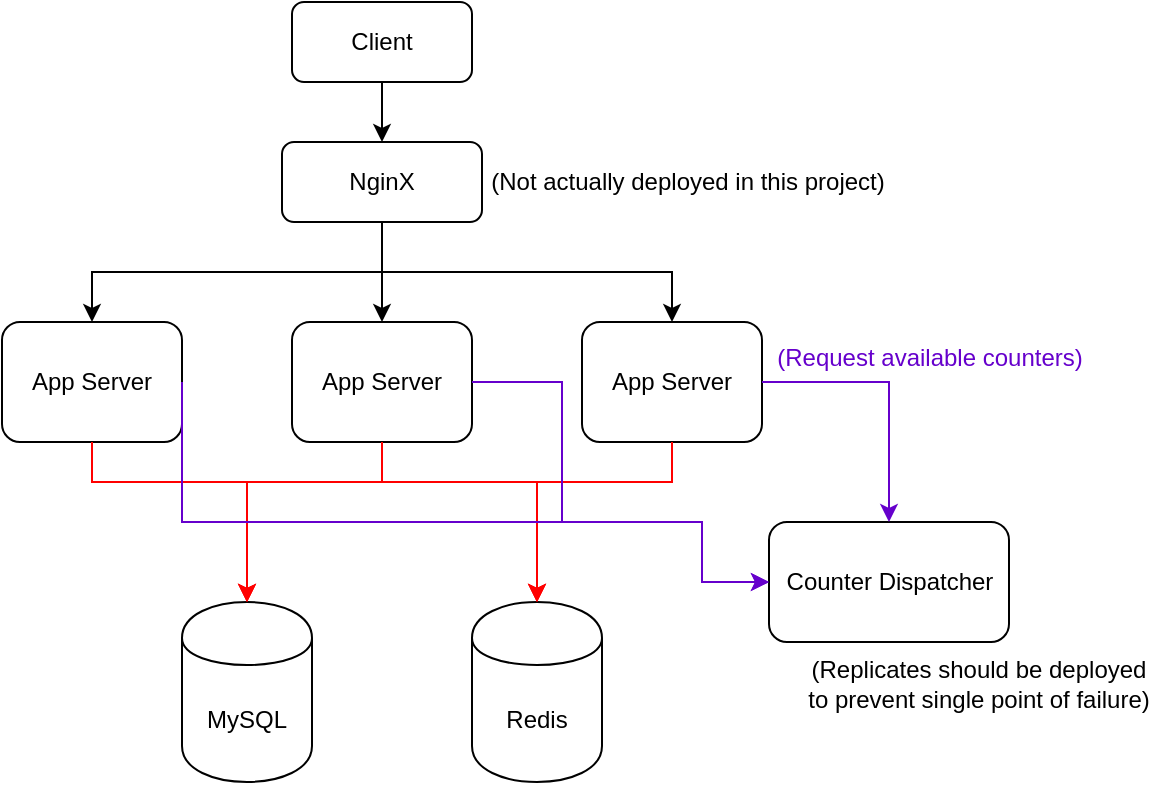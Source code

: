 <mxfile version="10.9.6" type="device"><diagram id="qW-jgwO2vOY8zFrPVXls" name="Page-1"><mxGraphModel dx="651" dy="570" grid="1" gridSize="10" guides="1" tooltips="1" connect="1" arrows="1" fold="1" page="1" pageScale="1" pageWidth="1169" pageHeight="827" math="0" shadow="0"><root><mxCell id="0"/><mxCell id="1" parent="0"/><mxCell id="2vPwN-ntIqgxoscLP_Oo-27" value="" style="group" vertex="1" connectable="0" parent="1"><mxGeometry x="140" y="130" width="577" height="390" as="geometry"/></mxCell><mxCell id="2vPwN-ntIqgxoscLP_Oo-1" value="Client" style="rounded=1;whiteSpace=wrap;html=1;" vertex="1" parent="2vPwN-ntIqgxoscLP_Oo-27"><mxGeometry x="145" width="90" height="40" as="geometry"/></mxCell><mxCell id="2vPwN-ntIqgxoscLP_Oo-2" value="NginX" style="rounded=1;whiteSpace=wrap;html=1;" vertex="1" parent="2vPwN-ntIqgxoscLP_Oo-27"><mxGeometry x="140" y="70" width="100" height="40" as="geometry"/></mxCell><mxCell id="2vPwN-ntIqgxoscLP_Oo-3" value="" style="edgeStyle=orthogonalEdgeStyle;rounded=0;orthogonalLoop=1;jettySize=auto;html=1;" edge="1" parent="2vPwN-ntIqgxoscLP_Oo-27" source="2vPwN-ntIqgxoscLP_Oo-1" target="2vPwN-ntIqgxoscLP_Oo-2"><mxGeometry relative="1" as="geometry"/></mxCell><mxCell id="2vPwN-ntIqgxoscLP_Oo-4" value="App Server" style="rounded=1;whiteSpace=wrap;html=1;" vertex="1" parent="2vPwN-ntIqgxoscLP_Oo-27"><mxGeometry y="160" width="90" height="60" as="geometry"/></mxCell><mxCell id="2vPwN-ntIqgxoscLP_Oo-7" style="edgeStyle=orthogonalEdgeStyle;rounded=0;orthogonalLoop=1;jettySize=auto;html=1;exitX=0.5;exitY=1;exitDx=0;exitDy=0;entryX=0.5;entryY=0;entryDx=0;entryDy=0;" edge="1" parent="2vPwN-ntIqgxoscLP_Oo-27" source="2vPwN-ntIqgxoscLP_Oo-2" target="2vPwN-ntIqgxoscLP_Oo-4"><mxGeometry relative="1" as="geometry"/></mxCell><mxCell id="2vPwN-ntIqgxoscLP_Oo-5" value="App Server" style="rounded=1;whiteSpace=wrap;html=1;" vertex="1" parent="2vPwN-ntIqgxoscLP_Oo-27"><mxGeometry x="145" y="160" width="90" height="60" as="geometry"/></mxCell><mxCell id="2vPwN-ntIqgxoscLP_Oo-9" style="edgeStyle=orthogonalEdgeStyle;rounded=0;orthogonalLoop=1;jettySize=auto;html=1;exitX=0.5;exitY=1;exitDx=0;exitDy=0;entryX=0.5;entryY=0;entryDx=0;entryDy=0;" edge="1" parent="2vPwN-ntIqgxoscLP_Oo-27" source="2vPwN-ntIqgxoscLP_Oo-2" target="2vPwN-ntIqgxoscLP_Oo-5"><mxGeometry relative="1" as="geometry"/></mxCell><mxCell id="2vPwN-ntIqgxoscLP_Oo-6" value="App Server" style="rounded=1;whiteSpace=wrap;html=1;" vertex="1" parent="2vPwN-ntIqgxoscLP_Oo-27"><mxGeometry x="290" y="160" width="90" height="60" as="geometry"/></mxCell><mxCell id="2vPwN-ntIqgxoscLP_Oo-10" style="edgeStyle=orthogonalEdgeStyle;rounded=0;orthogonalLoop=1;jettySize=auto;html=1;exitX=0.5;exitY=1;exitDx=0;exitDy=0;entryX=0.5;entryY=0;entryDx=0;entryDy=0;" edge="1" parent="2vPwN-ntIqgxoscLP_Oo-27" source="2vPwN-ntIqgxoscLP_Oo-2" target="2vPwN-ntIqgxoscLP_Oo-6"><mxGeometry relative="1" as="geometry"/></mxCell><mxCell id="2vPwN-ntIqgxoscLP_Oo-11" value="MySQL" style="shape=cylinder;whiteSpace=wrap;html=1;boundedLbl=1;backgroundOutline=1;" vertex="1" parent="2vPwN-ntIqgxoscLP_Oo-27"><mxGeometry x="90" y="300" width="65" height="90" as="geometry"/></mxCell><mxCell id="2vPwN-ntIqgxoscLP_Oo-13" style="edgeStyle=orthogonalEdgeStyle;rounded=0;orthogonalLoop=1;jettySize=auto;html=1;exitX=0.5;exitY=1;exitDx=0;exitDy=0;entryX=0.5;entryY=0;entryDx=0;entryDy=0;strokeColor=#FF0000;" edge="1" parent="2vPwN-ntIqgxoscLP_Oo-27" source="2vPwN-ntIqgxoscLP_Oo-4" target="2vPwN-ntIqgxoscLP_Oo-11"><mxGeometry relative="1" as="geometry"><Array as="points"><mxPoint x="45" y="240"/><mxPoint x="123" y="240"/></Array></mxGeometry></mxCell><mxCell id="2vPwN-ntIqgxoscLP_Oo-14" style="edgeStyle=orthogonalEdgeStyle;rounded=0;orthogonalLoop=1;jettySize=auto;html=1;exitX=0.5;exitY=1;exitDx=0;exitDy=0;entryX=0.5;entryY=0;entryDx=0;entryDy=0;strokeColor=#FF0000;" edge="1" parent="2vPwN-ntIqgxoscLP_Oo-27" source="2vPwN-ntIqgxoscLP_Oo-5" target="2vPwN-ntIqgxoscLP_Oo-11"><mxGeometry relative="1" as="geometry"><Array as="points"><mxPoint x="190" y="240"/><mxPoint x="123" y="240"/></Array></mxGeometry></mxCell><mxCell id="2vPwN-ntIqgxoscLP_Oo-15" style="edgeStyle=orthogonalEdgeStyle;rounded=0;orthogonalLoop=1;jettySize=auto;html=1;exitX=0.5;exitY=1;exitDx=0;exitDy=0;entryX=0.5;entryY=0;entryDx=0;entryDy=0;strokeColor=#FF0000;" edge="1" parent="2vPwN-ntIqgxoscLP_Oo-27" source="2vPwN-ntIqgxoscLP_Oo-6" target="2vPwN-ntIqgxoscLP_Oo-11"><mxGeometry relative="1" as="geometry"><Array as="points"><mxPoint x="335" y="240"/><mxPoint x="123" y="240"/></Array></mxGeometry></mxCell><mxCell id="2vPwN-ntIqgxoscLP_Oo-12" value="Redis" style="shape=cylinder;whiteSpace=wrap;html=1;boundedLbl=1;backgroundOutline=1;" vertex="1" parent="2vPwN-ntIqgxoscLP_Oo-27"><mxGeometry x="235" y="300" width="65" height="90" as="geometry"/></mxCell><mxCell id="2vPwN-ntIqgxoscLP_Oo-16" style="edgeStyle=orthogonalEdgeStyle;rounded=0;orthogonalLoop=1;jettySize=auto;html=1;exitX=0.5;exitY=1;exitDx=0;exitDy=0;entryX=0.5;entryY=0;entryDx=0;entryDy=0;strokeColor=#FF0000;" edge="1" parent="2vPwN-ntIqgxoscLP_Oo-27" source="2vPwN-ntIqgxoscLP_Oo-4" target="2vPwN-ntIqgxoscLP_Oo-12"><mxGeometry relative="1" as="geometry"><Array as="points"><mxPoint x="45" y="240"/><mxPoint x="268" y="240"/></Array></mxGeometry></mxCell><mxCell id="2vPwN-ntIqgxoscLP_Oo-18" style="edgeStyle=orthogonalEdgeStyle;rounded=0;orthogonalLoop=1;jettySize=auto;html=1;exitX=0.5;exitY=1;exitDx=0;exitDy=0;entryX=0.5;entryY=0;entryDx=0;entryDy=0;strokeColor=#FF0000;" edge="1" parent="2vPwN-ntIqgxoscLP_Oo-27" source="2vPwN-ntIqgxoscLP_Oo-5" target="2vPwN-ntIqgxoscLP_Oo-12"><mxGeometry relative="1" as="geometry"><Array as="points"><mxPoint x="190" y="240"/><mxPoint x="268" y="240"/></Array></mxGeometry></mxCell><mxCell id="2vPwN-ntIqgxoscLP_Oo-19" style="edgeStyle=orthogonalEdgeStyle;rounded=0;orthogonalLoop=1;jettySize=auto;html=1;exitX=0.5;exitY=1;exitDx=0;exitDy=0;entryX=0.5;entryY=0;entryDx=0;entryDy=0;strokeColor=#FF0000;" edge="1" parent="2vPwN-ntIqgxoscLP_Oo-27" source="2vPwN-ntIqgxoscLP_Oo-6" target="2vPwN-ntIqgxoscLP_Oo-12"><mxGeometry relative="1" as="geometry"><Array as="points"><mxPoint x="335" y="240"/><mxPoint x="268" y="240"/></Array></mxGeometry></mxCell><mxCell id="2vPwN-ntIqgxoscLP_Oo-20" value="Counter Dispatcher" style="rounded=1;whiteSpace=wrap;html=1;" vertex="1" parent="2vPwN-ntIqgxoscLP_Oo-27"><mxGeometry x="383.5" y="260" width="120" height="60" as="geometry"/></mxCell><mxCell id="2vPwN-ntIqgxoscLP_Oo-21" style="edgeStyle=orthogonalEdgeStyle;rounded=0;orthogonalLoop=1;jettySize=auto;html=1;exitX=1;exitY=0.5;exitDx=0;exitDy=0;entryX=0;entryY=0.5;entryDx=0;entryDy=0;strokeColor=#6600CC;" edge="1" parent="2vPwN-ntIqgxoscLP_Oo-27" source="2vPwN-ntIqgxoscLP_Oo-4" target="2vPwN-ntIqgxoscLP_Oo-20"><mxGeometry relative="1" as="geometry"><Array as="points"><mxPoint x="90" y="260"/><mxPoint x="350" y="260"/><mxPoint x="350" y="290"/></Array></mxGeometry></mxCell><mxCell id="2vPwN-ntIqgxoscLP_Oo-22" style="edgeStyle=orthogonalEdgeStyle;rounded=0;orthogonalLoop=1;jettySize=auto;html=1;exitX=1;exitY=0.5;exitDx=0;exitDy=0;entryX=0;entryY=0.5;entryDx=0;entryDy=0;strokeColor=#6600CC;" edge="1" parent="2vPwN-ntIqgxoscLP_Oo-27" source="2vPwN-ntIqgxoscLP_Oo-5" target="2vPwN-ntIqgxoscLP_Oo-20"><mxGeometry relative="1" as="geometry"><Array as="points"><mxPoint x="280" y="190"/><mxPoint x="280" y="260"/><mxPoint x="350" y="260"/><mxPoint x="350" y="290"/></Array></mxGeometry></mxCell><mxCell id="2vPwN-ntIqgxoscLP_Oo-23" style="edgeStyle=orthogonalEdgeStyle;rounded=0;orthogonalLoop=1;jettySize=auto;html=1;exitX=1;exitY=0.5;exitDx=0;exitDy=0;entryX=0.5;entryY=0;entryDx=0;entryDy=0;strokeColor=#6600CC;" edge="1" parent="2vPwN-ntIqgxoscLP_Oo-27" source="2vPwN-ntIqgxoscLP_Oo-6" target="2vPwN-ntIqgxoscLP_Oo-20"><mxGeometry relative="1" as="geometry"/></mxCell><mxCell id="2vPwN-ntIqgxoscLP_Oo-24" value="(Not actually deployed in this project)" style="text;html=1;strokeColor=none;fillColor=none;align=center;verticalAlign=middle;whiteSpace=wrap;rounded=0;" vertex="1" parent="2vPwN-ntIqgxoscLP_Oo-27"><mxGeometry x="242" y="80" width="202" height="20" as="geometry"/></mxCell><mxCell id="2vPwN-ntIqgxoscLP_Oo-25" value="&lt;font color=&quot;#6600cc&quot;&gt;(Request available counters)&lt;/font&gt;" style="text;html=1;strokeColor=none;fillColor=none;align=center;verticalAlign=middle;whiteSpace=wrap;rounded=0;" vertex="1" parent="2vPwN-ntIqgxoscLP_Oo-27"><mxGeometry x="383.5" y="168" width="160" height="20" as="geometry"/></mxCell><mxCell id="2vPwN-ntIqgxoscLP_Oo-26" value="(Replicates should be deployed to prevent single point of failure)" style="text;html=1;strokeColor=none;fillColor=none;align=center;verticalAlign=middle;whiteSpace=wrap;rounded=0;" vertex="1" parent="2vPwN-ntIqgxoscLP_Oo-27"><mxGeometry x="400" y="320" width="177" height="41" as="geometry"/></mxCell></root></mxGraphModel></diagram></mxfile>